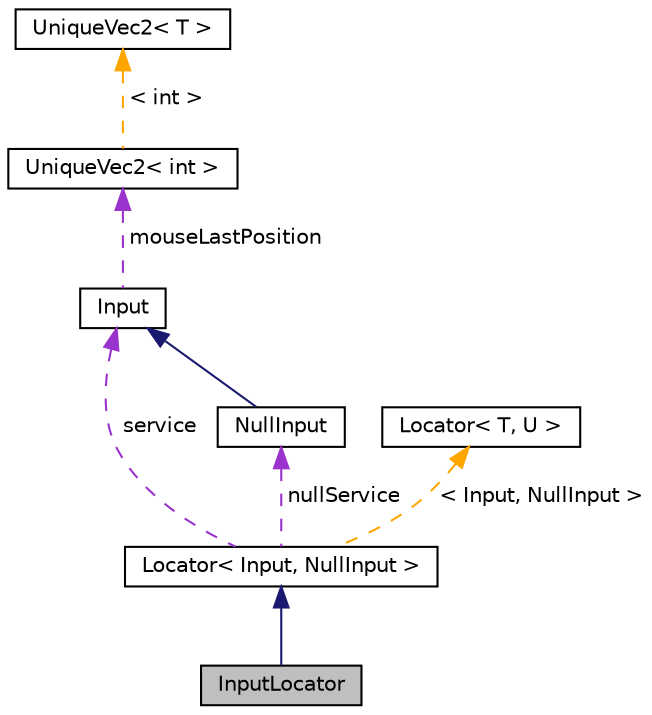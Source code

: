 digraph "InputLocator"
{
 // INTERACTIVE_SVG=YES
 // LATEX_PDF_SIZE
  edge [fontname="Helvetica",fontsize="10",labelfontname="Helvetica",labelfontsize="10"];
  node [fontname="Helvetica",fontsize="10",shape=record];
  Node1 [label="InputLocator",height=0.2,width=0.4,color="black", fillcolor="grey75", style="filled", fontcolor="black",tooltip=" "];
  Node2 -> Node1 [dir="back",color="midnightblue",fontsize="10",style="solid",fontname="Helvetica"];
  Node2 [label="Locator\< Input, NullInput \>",height=0.2,width=0.4,color="black", fillcolor="white", style="filled",URL="$d2/d23/class_locator.html",tooltip=" "];
  Node3 -> Node2 [dir="back",color="darkorchid3",fontsize="10",style="dashed",label=" service" ,fontname="Helvetica"];
  Node3 [label="Input",height=0.2,width=0.4,color="black", fillcolor="white", style="filled",URL="$d4/d7b/class_input.html",tooltip=" "];
  Node4 -> Node3 [dir="back",color="darkorchid3",fontsize="10",style="dashed",label=" mouseLastPosition" ,fontname="Helvetica"];
  Node4 [label="UniqueVec2\< int \>",height=0.2,width=0.4,color="black", fillcolor="white", style="filled",URL="$d8/dc0/class_unique_vec2.html",tooltip=" "];
  Node5 -> Node4 [dir="back",color="orange",fontsize="10",style="dashed",label=" \< int \>" ,fontname="Helvetica"];
  Node5 [label="UniqueVec2\< T \>",height=0.2,width=0.4,color="black", fillcolor="white", style="filled",URL="$d8/dc0/class_unique_vec2.html",tooltip=" "];
  Node6 -> Node2 [dir="back",color="darkorchid3",fontsize="10",style="dashed",label=" nullService" ,fontname="Helvetica"];
  Node6 [label="NullInput",height=0.2,width=0.4,color="black", fillcolor="white", style="filled",URL="$d1/d23/class_null_input.html",tooltip=" "];
  Node3 -> Node6 [dir="back",color="midnightblue",fontsize="10",style="solid",fontname="Helvetica"];
  Node7 -> Node2 [dir="back",color="orange",fontsize="10",style="dashed",label=" \< Input, NullInput \>" ,fontname="Helvetica"];
  Node7 [label="Locator\< T, U \>",height=0.2,width=0.4,color="black", fillcolor="white", style="filled",URL="$d2/d23/class_locator.html",tooltip=" "];
}
